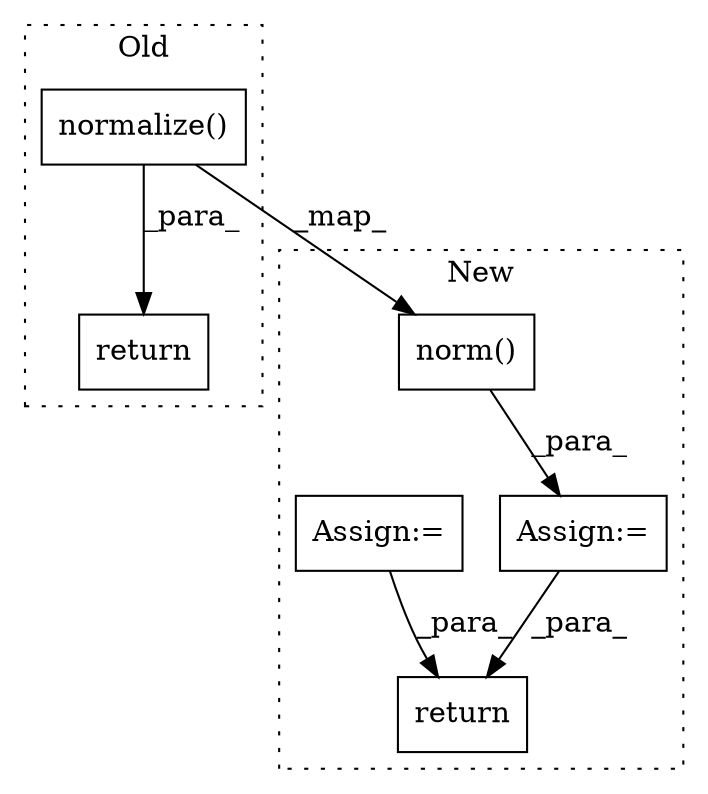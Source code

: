 digraph G {
subgraph cluster0 {
1 [label="normalize()" a="75" s="1979,1992" l="12,9" shape="box"];
4 [label="return" a="93" s="1958" l="7" shape="box"];
label = "Old";
style="dotted";
}
subgraph cluster1 {
2 [label="norm()" a="75" s="2007" l="28" shape="box"];
3 [label="Assign:=" a="68" s="2004" l="3" shape="box"];
5 [label="return" a="93" s="2082" l="7" shape="box"];
6 [label="Assign:=" a="68" s="2046" l="3" shape="box"];
label = "New";
style="dotted";
}
1 -> 2 [label="_map_"];
1 -> 4 [label="_para_"];
2 -> 3 [label="_para_"];
3 -> 5 [label="_para_"];
6 -> 5 [label="_para_"];
}